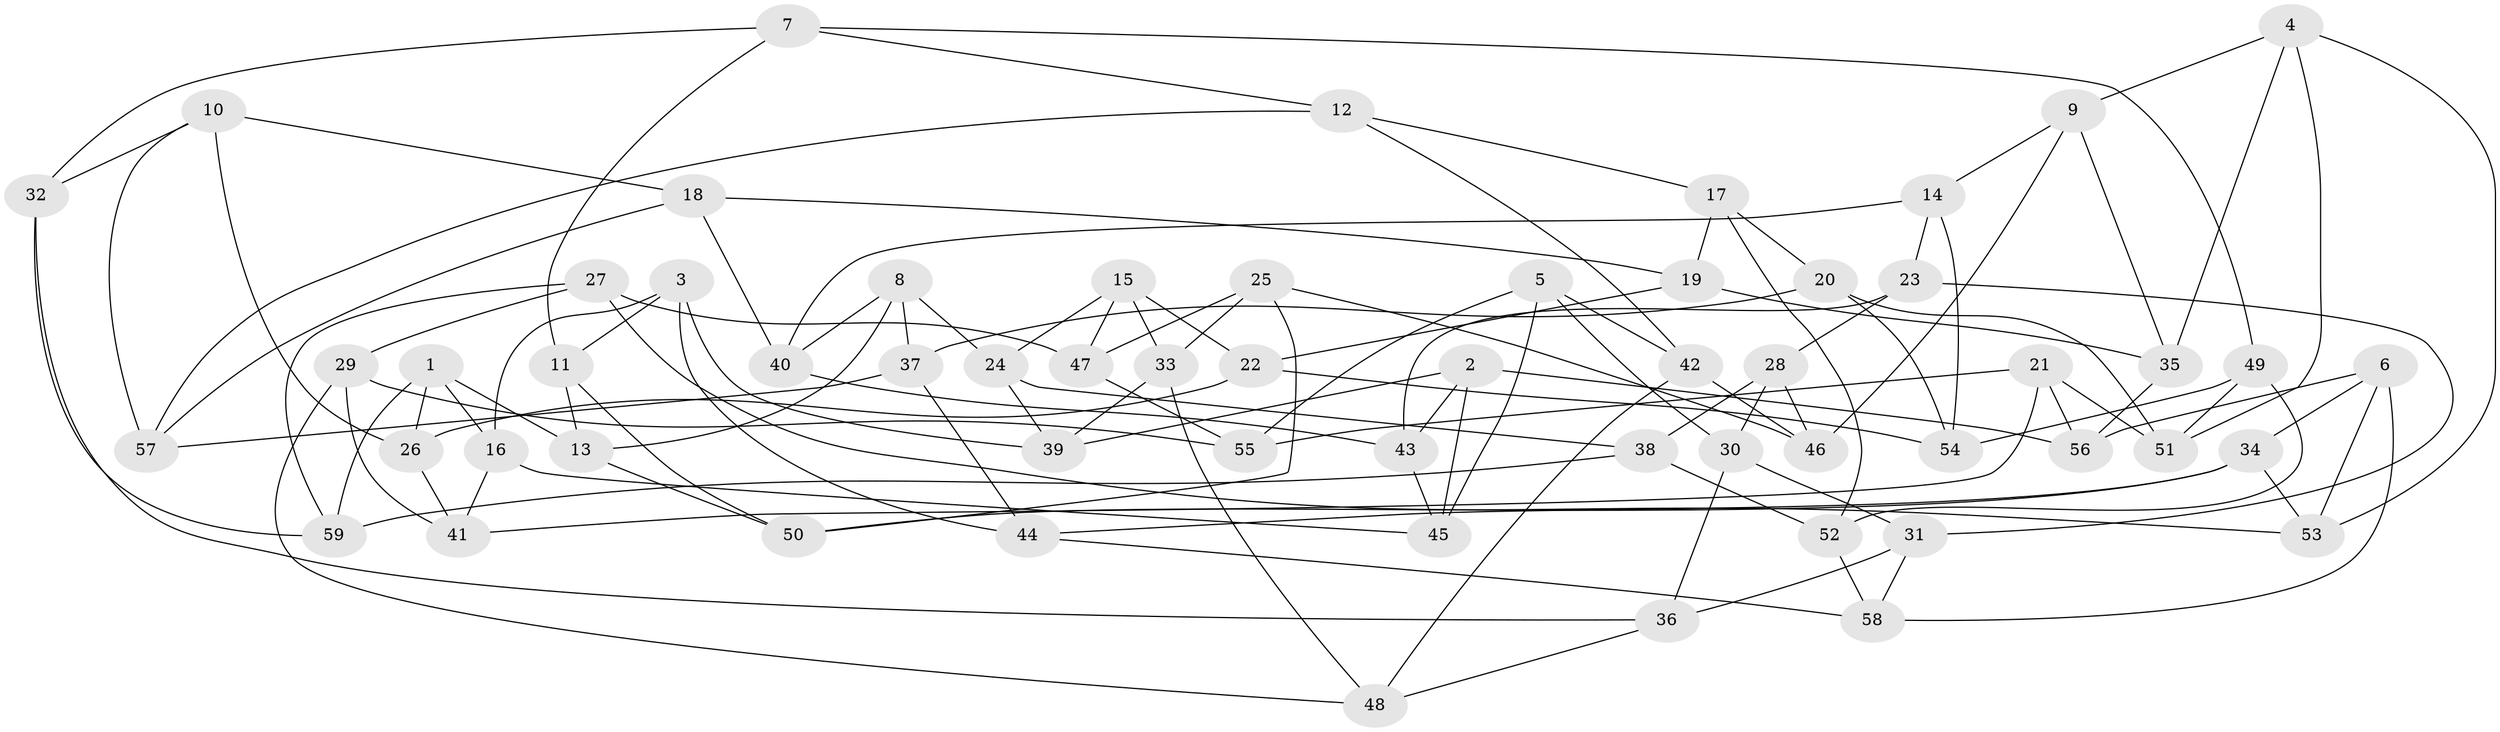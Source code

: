 // coarse degree distribution, {6: 0.5294117647058824, 5: 0.20588235294117646, 4: 0.23529411764705882, 3: 0.029411764705882353}
// Generated by graph-tools (version 1.1) at 2025/52/02/27/25 19:52:28]
// undirected, 59 vertices, 118 edges
graph export_dot {
graph [start="1"]
  node [color=gray90,style=filled];
  1;
  2;
  3;
  4;
  5;
  6;
  7;
  8;
  9;
  10;
  11;
  12;
  13;
  14;
  15;
  16;
  17;
  18;
  19;
  20;
  21;
  22;
  23;
  24;
  25;
  26;
  27;
  28;
  29;
  30;
  31;
  32;
  33;
  34;
  35;
  36;
  37;
  38;
  39;
  40;
  41;
  42;
  43;
  44;
  45;
  46;
  47;
  48;
  49;
  50;
  51;
  52;
  53;
  54;
  55;
  56;
  57;
  58;
  59;
  1 -- 13;
  1 -- 59;
  1 -- 26;
  1 -- 16;
  2 -- 45;
  2 -- 43;
  2 -- 39;
  2 -- 56;
  3 -- 16;
  3 -- 11;
  3 -- 39;
  3 -- 44;
  4 -- 35;
  4 -- 51;
  4 -- 9;
  4 -- 53;
  5 -- 55;
  5 -- 42;
  5 -- 30;
  5 -- 45;
  6 -- 34;
  6 -- 56;
  6 -- 53;
  6 -- 58;
  7 -- 12;
  7 -- 32;
  7 -- 11;
  7 -- 49;
  8 -- 40;
  8 -- 37;
  8 -- 13;
  8 -- 24;
  9 -- 46;
  9 -- 35;
  9 -- 14;
  10 -- 57;
  10 -- 32;
  10 -- 26;
  10 -- 18;
  11 -- 13;
  11 -- 50;
  12 -- 57;
  12 -- 17;
  12 -- 42;
  13 -- 50;
  14 -- 23;
  14 -- 54;
  14 -- 40;
  15 -- 24;
  15 -- 33;
  15 -- 47;
  15 -- 22;
  16 -- 45;
  16 -- 41;
  17 -- 19;
  17 -- 52;
  17 -- 20;
  18 -- 19;
  18 -- 40;
  18 -- 57;
  19 -- 22;
  19 -- 35;
  20 -- 37;
  20 -- 54;
  20 -- 51;
  21 -- 56;
  21 -- 51;
  21 -- 55;
  21 -- 41;
  22 -- 26;
  22 -- 54;
  23 -- 28;
  23 -- 43;
  23 -- 31;
  24 -- 39;
  24 -- 38;
  25 -- 47;
  25 -- 50;
  25 -- 33;
  25 -- 46;
  26 -- 41;
  27 -- 53;
  27 -- 29;
  27 -- 47;
  27 -- 59;
  28 -- 38;
  28 -- 30;
  28 -- 46;
  29 -- 48;
  29 -- 55;
  29 -- 41;
  30 -- 31;
  30 -- 36;
  31 -- 58;
  31 -- 36;
  32 -- 36;
  32 -- 59;
  33 -- 39;
  33 -- 48;
  34 -- 50;
  34 -- 44;
  34 -- 53;
  35 -- 56;
  36 -- 48;
  37 -- 57;
  37 -- 44;
  38 -- 59;
  38 -- 52;
  40 -- 43;
  42 -- 46;
  42 -- 48;
  43 -- 45;
  44 -- 58;
  47 -- 55;
  49 -- 51;
  49 -- 54;
  49 -- 52;
  52 -- 58;
}
